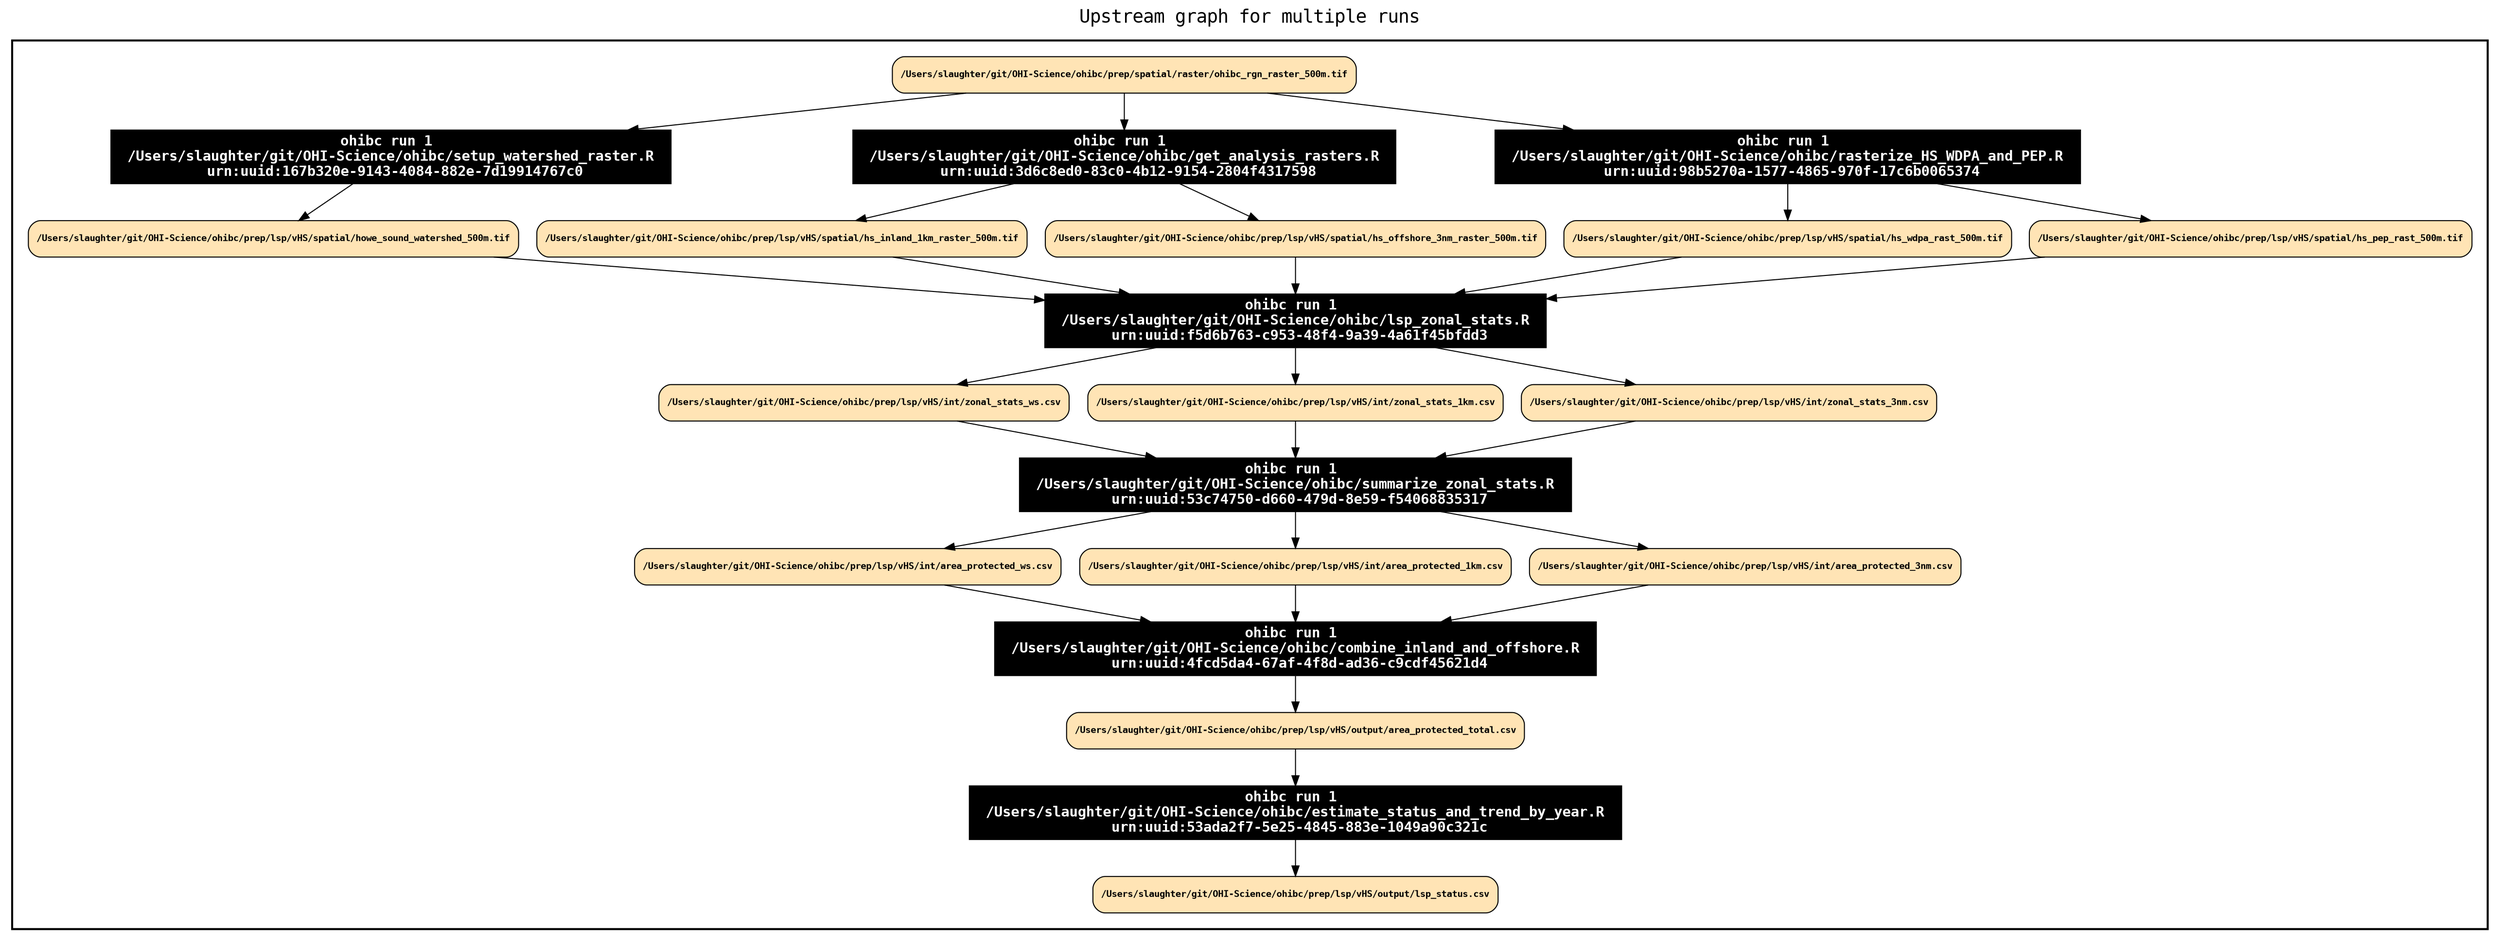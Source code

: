 
digraph yw_data_view {
rankdir=TB
fontname=Courier; fontsize=18; labelloc=t
label="Upstream graph for multiple runs"
subgraph cluster_workflow { label=""; color=black; penwidth=2
subgraph cluster_workflow_inner { label=""; color=white
node[shape=box style=filled fillcolor="black" peripheries=1 fontname="Courier-Bold" fontcolor=white]
"urn:uuid:4fcd5da4-67af-4f8d-ad36-c9cdf45621d4" [shape=record label="ohibc run 1 \n /Users/slaughter/git/OHI-Science/ohibc/combine_inland_and_offshore.R \n urn:uuid:4fcd5da4-67af-4f8d-ad36-c9cdf45621d4"]
"urn:uuid:53c74750-d660-479d-8e59-f54068835317" [shape=record label="ohibc run 1 \n /Users/slaughter/git/OHI-Science/ohibc/summarize_zonal_stats.R \n urn:uuid:53c74750-d660-479d-8e59-f54068835317"]
"urn:uuid:f5d6b763-c953-48f4-9a39-4a61f45bfdd3" [shape=record label="ohibc run 1 \n /Users/slaughter/git/OHI-Science/ohibc/lsp_zonal_stats.R \n urn:uuid:f5d6b763-c953-48f4-9a39-4a61f45bfdd3"]
"urn:uuid:167b320e-9143-4084-882e-7d19914767c0" [shape=record label="ohibc run 1 \n /Users/slaughter/git/OHI-Science/ohibc/setup_watershed_raster.R \n urn:uuid:167b320e-9143-4084-882e-7d19914767c0"]
"urn:uuid:3d6c8ed0-83c0-4b12-9154-2804f4317598" [shape=record label="ohibc run 1 \n /Users/slaughter/git/OHI-Science/ohibc/get_analysis_rasters.R \n urn:uuid:3d6c8ed0-83c0-4b12-9154-2804f4317598"]
"urn:uuid:98b5270a-1577-4865-970f-17c6b0065374" [shape=record label="ohibc run 1 \n /Users/slaughter/git/OHI-Science/ohibc/rasterize_HS_WDPA_and_PEP.R \n urn:uuid:98b5270a-1577-4865-970f-17c6b0065374"]
"urn:uuid:53ada2f7-5e25-4845-883e-1049a90c321c" [shape=record label="ohibc run 1 \n /Users/slaughter/git/OHI-Science/ohibc/estimate_status_and_trend_by_year.R \n urn:uuid:53ada2f7-5e25-4845-883e-1049a90c321c"]
node[shape=box style="rounded,filled" fillcolor="#FFE4B5" peripheries=1 fontname="Courier-Bold" fontsize=9 fontcolor=black]
"/Users/slaughter/git/OHI-Science/ohibc/prep/lsp/vHS/spatial/howe_sound_watershed_500m.tif"
"/Users/slaughter/git/OHI-Science/ohibc/prep/lsp/vHS/spatial/howe_sound_watershed_500m.tif"
"/Users/slaughter/git/OHI-Science/ohibc/prep/lsp/vHS/int/area_protected_ws.csv"
"/Users/slaughter/git/OHI-Science/ohibc/prep/lsp/vHS/int/area_protected_ws.csv"
"/Users/slaughter/git/OHI-Science/ohibc/prep/lsp/vHS/int/zonal_stats_ws.csv"
"/Users/slaughter/git/OHI-Science/ohibc/prep/lsp/vHS/int/zonal_stats_ws.csv"
"/Users/slaughter/git/OHI-Science/ohibc/prep/lsp/vHS/spatial/hs_wdpa_rast_500m.tif"
"/Users/slaughter/git/OHI-Science/ohibc/prep/lsp/vHS/spatial/hs_wdpa_rast_500m.tif"
"/Users/slaughter/git/OHI-Science/ohibc/prep/lsp/vHS/spatial/hs_inland_1km_raster_500m.tif"
"/Users/slaughter/git/OHI-Science/ohibc/prep/lsp/vHS/spatial/hs_inland_1km_raster_500m.tif"
"/Users/slaughter/git/OHI-Science/ohibc/prep/lsp/vHS/int/area_protected_1km.csv"
"/Users/slaughter/git/OHI-Science/ohibc/prep/lsp/vHS/int/area_protected_1km.csv"
"/Users/slaughter/git/OHI-Science/ohibc/prep/spatial/raster/ohibc_rgn_raster_500m.tif"
"/Users/slaughter/git/OHI-Science/ohibc/prep/spatial/raster/ohibc_rgn_raster_500m.tif"
"/Users/slaughter/git/OHI-Science/ohibc/prep/spatial/raster/ohibc_rgn_raster_500m.tif"
"/Users/slaughter/git/OHI-Science/ohibc/prep/lsp/vHS/int/zonal_stats_1km.csv"
"/Users/slaughter/git/OHI-Science/ohibc/prep/lsp/vHS/int/zonal_stats_1km.csv"
"/Users/slaughter/git/OHI-Science/ohibc/prep/lsp/vHS/spatial/hs_pep_rast_500m.tif"
"/Users/slaughter/git/OHI-Science/ohibc/prep/lsp/vHS/spatial/hs_pep_rast_500m.tif"
"/Users/slaughter/git/OHI-Science/ohibc/prep/lsp/vHS/output/lsp_status.csv"
"/Users/slaughter/git/OHI-Science/ohibc/prep/lsp/vHS/spatial/hs_offshore_3nm_raster_500m.tif"
"/Users/slaughter/git/OHI-Science/ohibc/prep/lsp/vHS/spatial/hs_offshore_3nm_raster_500m.tif"
"/Users/slaughter/git/OHI-Science/ohibc/prep/lsp/vHS/output/area_protected_total.csv"
"/Users/slaughter/git/OHI-Science/ohibc/prep/lsp/vHS/output/area_protected_total.csv"
"/Users/slaughter/git/OHI-Science/ohibc/prep/lsp/vHS/output/area_protected_total.csv"
"/Users/slaughter/git/OHI-Science/ohibc/prep/lsp/vHS/int/area_protected_3nm.csv"
"/Users/slaughter/git/OHI-Science/ohibc/prep/lsp/vHS/int/area_protected_3nm.csv"
"/Users/slaughter/git/OHI-Science/ohibc/prep/lsp/vHS/int/zonal_stats_3nm.csv"
"/Users/slaughter/git/OHI-Science/ohibc/prep/lsp/vHS/int/zonal_stats_3nm.csv"
}}
"/Users/slaughter/git/OHI-Science/ohibc/prep/lsp/vHS/int/zonal_stats_ws.csv" -> "urn:uuid:53c74750-d660-479d-8e59-f54068835317"
"/Users/slaughter/git/OHI-Science/ohibc/prep/lsp/vHS/spatial/hs_wdpa_rast_500m.tif" -> "urn:uuid:f5d6b763-c953-48f4-9a39-4a61f45bfdd3"
"/Users/slaughter/git/OHI-Science/ohibc/prep/lsp/vHS/spatial/hs_inland_1km_raster_500m.tif" -> "urn:uuid:f5d6b763-c953-48f4-9a39-4a61f45bfdd3"
"/Users/slaughter/git/OHI-Science/ohibc/prep/lsp/vHS/int/area_protected_1km.csv" -> "urn:uuid:4fcd5da4-67af-4f8d-ad36-c9cdf45621d4"
"/Users/slaughter/git/OHI-Science/ohibc/prep/spatial/raster/ohibc_rgn_raster_500m.tif" -> "urn:uuid:98b5270a-1577-4865-970f-17c6b0065374"
"/Users/slaughter/git/OHI-Science/ohibc/prep/spatial/raster/ohibc_rgn_raster_500m.tif" -> "urn:uuid:3d6c8ed0-83c0-4b12-9154-2804f4317598"
"/Users/slaughter/git/OHI-Science/ohibc/prep/spatial/raster/ohibc_rgn_raster_500m.tif" -> "urn:uuid:167b320e-9143-4084-882e-7d19914767c0"
"/Users/slaughter/git/OHI-Science/ohibc/prep/lsp/vHS/int/zonal_stats_1km.csv" -> "urn:uuid:53c74750-d660-479d-8e59-f54068835317"
"/Users/slaughter/git/OHI-Science/ohibc/prep/lsp/vHS/spatial/hs_pep_rast_500m.tif" -> "urn:uuid:f5d6b763-c953-48f4-9a39-4a61f45bfdd3"
"/Users/slaughter/git/OHI-Science/ohibc/prep/lsp/vHS/spatial/hs_offshore_3nm_raster_500m.tif" -> "urn:uuid:f5d6b763-c953-48f4-9a39-4a61f45bfdd3"
"/Users/slaughter/git/OHI-Science/ohibc/prep/lsp/vHS/output/area_protected_total.csv" -> "urn:uuid:53ada2f7-5e25-4845-883e-1049a90c321c"
"/Users/slaughter/git/OHI-Science/ohibc/prep/lsp/vHS/int/area_protected_3nm.csv" -> "urn:uuid:4fcd5da4-67af-4f8d-ad36-c9cdf45621d4"
"/Users/slaughter/git/OHI-Science/ohibc/prep/lsp/vHS/int/zonal_stats_3nm.csv" -> "urn:uuid:53c74750-d660-479d-8e59-f54068835317"
"/Users/slaughter/git/OHI-Science/ohibc/prep/lsp/vHS/spatial/howe_sound_watershed_500m.tif" -> "urn:uuid:f5d6b763-c953-48f4-9a39-4a61f45bfdd3"
"/Users/slaughter/git/OHI-Science/ohibc/prep/lsp/vHS/int/area_protected_ws.csv" -> "urn:uuid:4fcd5da4-67af-4f8d-ad36-c9cdf45621d4"
"urn:uuid:167b320e-9143-4084-882e-7d19914767c0" -> "/Users/slaughter/git/OHI-Science/ohibc/prep/lsp/vHS/spatial/howe_sound_watershed_500m.tif"
"urn:uuid:53c74750-d660-479d-8e59-f54068835317" -> "/Users/slaughter/git/OHI-Science/ohibc/prep/lsp/vHS/int/area_protected_ws.csv"
"urn:uuid:f5d6b763-c953-48f4-9a39-4a61f45bfdd3" -> "/Users/slaughter/git/OHI-Science/ohibc/prep/lsp/vHS/int/zonal_stats_ws.csv"
"urn:uuid:98b5270a-1577-4865-970f-17c6b0065374" -> "/Users/slaughter/git/OHI-Science/ohibc/prep/lsp/vHS/spatial/hs_wdpa_rast_500m.tif"
"urn:uuid:3d6c8ed0-83c0-4b12-9154-2804f4317598" -> "/Users/slaughter/git/OHI-Science/ohibc/prep/lsp/vHS/spatial/hs_inland_1km_raster_500m.tif"
"urn:uuid:53c74750-d660-479d-8e59-f54068835317" -> "/Users/slaughter/git/OHI-Science/ohibc/prep/lsp/vHS/int/area_protected_1km.csv"
"urn:uuid:f5d6b763-c953-48f4-9a39-4a61f45bfdd3" -> "/Users/slaughter/git/OHI-Science/ohibc/prep/lsp/vHS/int/zonal_stats_1km.csv"
"urn:uuid:98b5270a-1577-4865-970f-17c6b0065374" -> "/Users/slaughter/git/OHI-Science/ohibc/prep/lsp/vHS/spatial/hs_pep_rast_500m.tif"
"urn:uuid:53ada2f7-5e25-4845-883e-1049a90c321c" -> "/Users/slaughter/git/OHI-Science/ohibc/prep/lsp/vHS/output/lsp_status.csv"
"urn:uuid:3d6c8ed0-83c0-4b12-9154-2804f4317598" -> "/Users/slaughter/git/OHI-Science/ohibc/prep/lsp/vHS/spatial/hs_offshore_3nm_raster_500m.tif"
"urn:uuid:4fcd5da4-67af-4f8d-ad36-c9cdf45621d4" -> "/Users/slaughter/git/OHI-Science/ohibc/prep/lsp/vHS/output/area_protected_total.csv"
"urn:uuid:53c74750-d660-479d-8e59-f54068835317" -> "/Users/slaughter/git/OHI-Science/ohibc/prep/lsp/vHS/int/area_protected_3nm.csv"
"urn:uuid:f5d6b763-c953-48f4-9a39-4a61f45bfdd3" -> "/Users/slaughter/git/OHI-Science/ohibc/prep/lsp/vHS/int/zonal_stats_3nm.csv"
}

